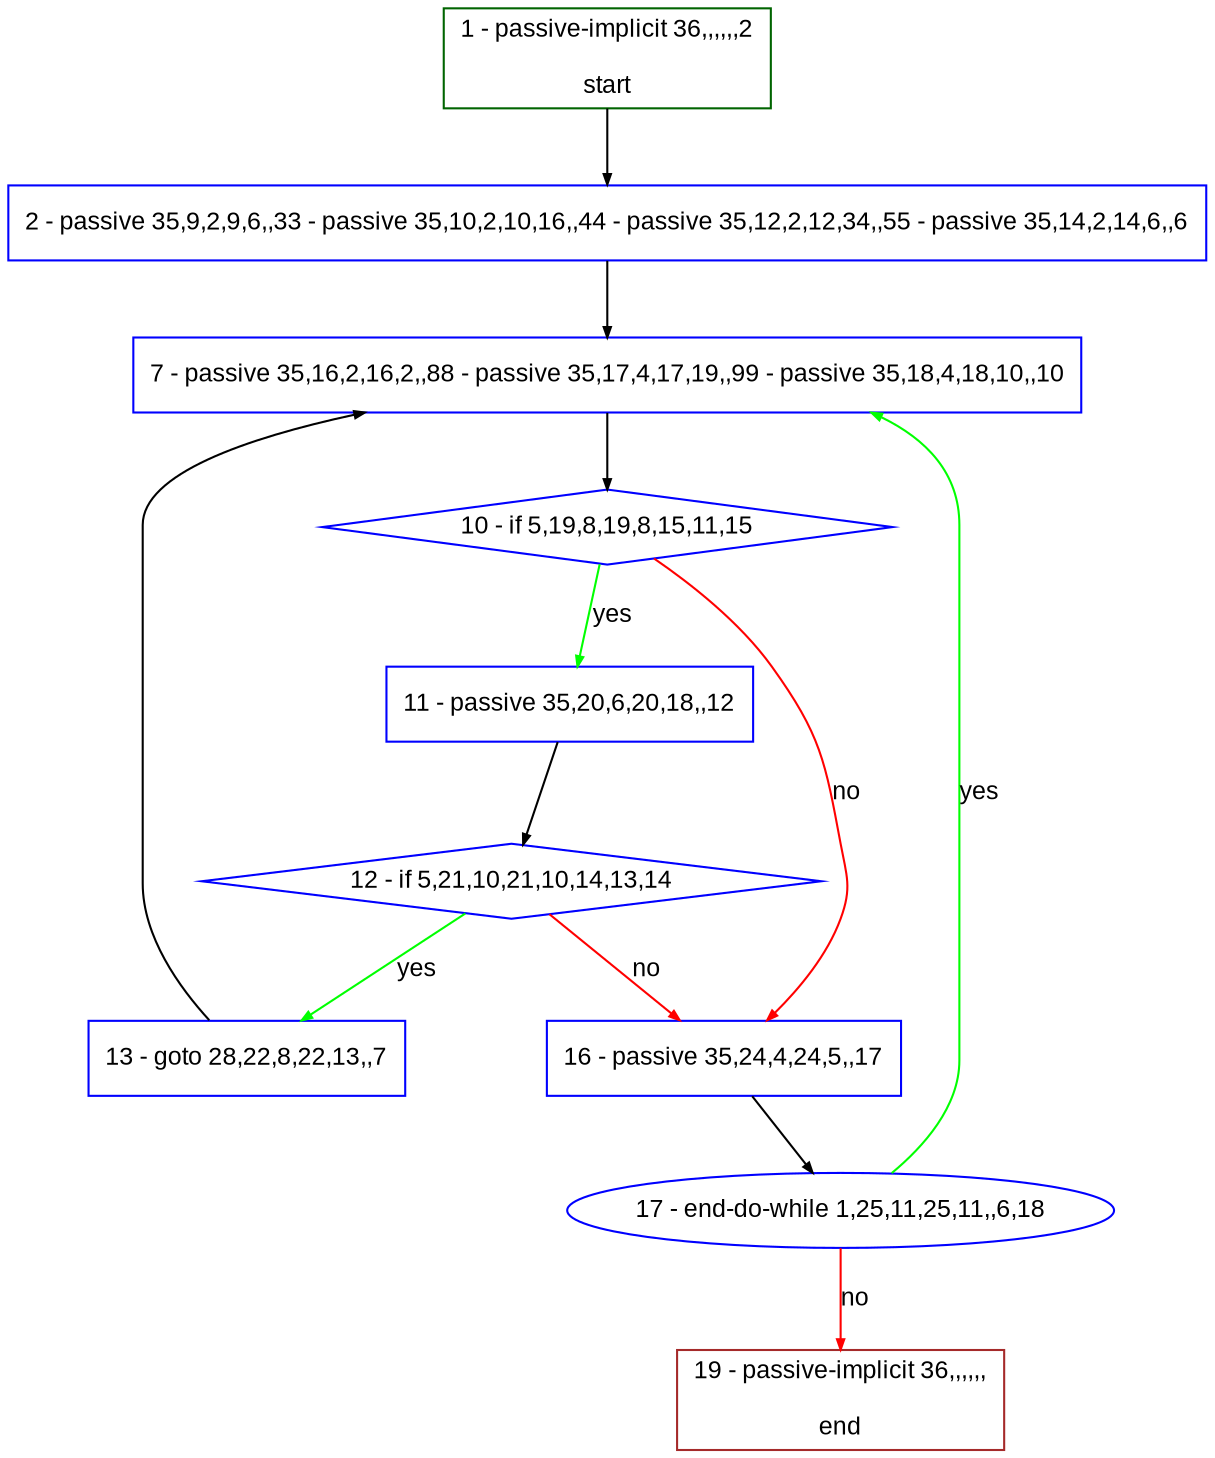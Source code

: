 digraph "" {
  graph [bgcolor="white", fillcolor="#FFFFCC", pack="true", packmode="clust", fontname="Arial", label="", fontsize="12", compound="true", style="rounded,filled"];
  node [node_initialized="no", fillcolor="white", fontname="Arial", label="", color="grey", fontsize="12", fixedsize="false", compound="true", shape="rectangle", style="filled"];
  edge [arrowtail="none", lhead="", fontcolor="black", fontname="Arial", label="", color="black", fontsize="12", arrowhead="normal", arrowsize="0.5", compound="true", ltail="", dir="forward"];
  __N1 [fillcolor="#ffffff", label="2 - passive 35,9,2,9,6,,33 - passive 35,10,2,10,16,,44 - passive 35,12,2,12,34,,55 - passive 35,14,2,14,6,,6", color="#0000ff", shape="box", style="filled"];
  __N2 [fillcolor="#ffffff", label="1 - passive-implicit 36,,,,,,2\n\nstart", color="#006400", shape="box", style="filled"];
  __N3 [fillcolor="#ffffff", label="7 - passive 35,16,2,16,2,,88 - passive 35,17,4,17,19,,99 - passive 35,18,4,18,10,,10", color="#0000ff", shape="box", style="filled"];
  __N4 [fillcolor="#ffffff", label="10 - if 5,19,8,19,8,15,11,15", color="#0000ff", shape="diamond", style="filled"];
  __N5 [fillcolor="#ffffff", label="11 - passive 35,20,6,20,18,,12", color="#0000ff", shape="box", style="filled"];
  __N6 [fillcolor="#ffffff", label="16 - passive 35,24,4,24,5,,17", color="#0000ff", shape="box", style="filled"];
  __N7 [fillcolor="#ffffff", label="12 - if 5,21,10,21,10,14,13,14", color="#0000ff", shape="diamond", style="filled"];
  __N8 [fillcolor="#ffffff", label="13 - goto 28,22,8,22,13,,7", color="#0000ff", shape="box", style="filled"];
  __N9 [fillcolor="#ffffff", label="17 - end-do-while 1,25,11,25,11,,6,18", color="#0000ff", shape="oval", style="filled"];
  __N10 [fillcolor="#ffffff", label="19 - passive-implicit 36,,,,,,\n\nend", color="#a52a2a", shape="box", style="filled"];
  __N2 -> __N1 [arrowtail="none", color="#000000", label="", arrowhead="normal", dir="forward"];
  __N1 -> __N3 [arrowtail="none", color="#000000", label="", arrowhead="normal", dir="forward"];
  __N3 -> __N4 [arrowtail="none", color="#000000", label="", arrowhead="normal", dir="forward"];
  __N4 -> __N5 [arrowtail="none", color="#00ff00", label="yes", arrowhead="normal", dir="forward"];
  __N4 -> __N6 [arrowtail="none", color="#ff0000", label="no", arrowhead="normal", dir="forward"];
  __N5 -> __N7 [arrowtail="none", color="#000000", label="", arrowhead="normal", dir="forward"];
  __N7 -> __N8 [arrowtail="none", color="#00ff00", label="yes", arrowhead="normal", dir="forward"];
  __N7 -> __N6 [arrowtail="none", color="#ff0000", label="no", arrowhead="normal", dir="forward"];
  __N8 -> __N3 [arrowtail="none", color="#000000", label="", arrowhead="normal", dir="forward"];
  __N6 -> __N9 [arrowtail="none", color="#000000", label="", arrowhead="normal", dir="forward"];
  __N9 -> __N3 [arrowtail="none", color="#00ff00", label="yes", arrowhead="normal", dir="forward"];
  __N9 -> __N10 [arrowtail="none", color="#ff0000", label="no", arrowhead="normal", dir="forward"];
}
